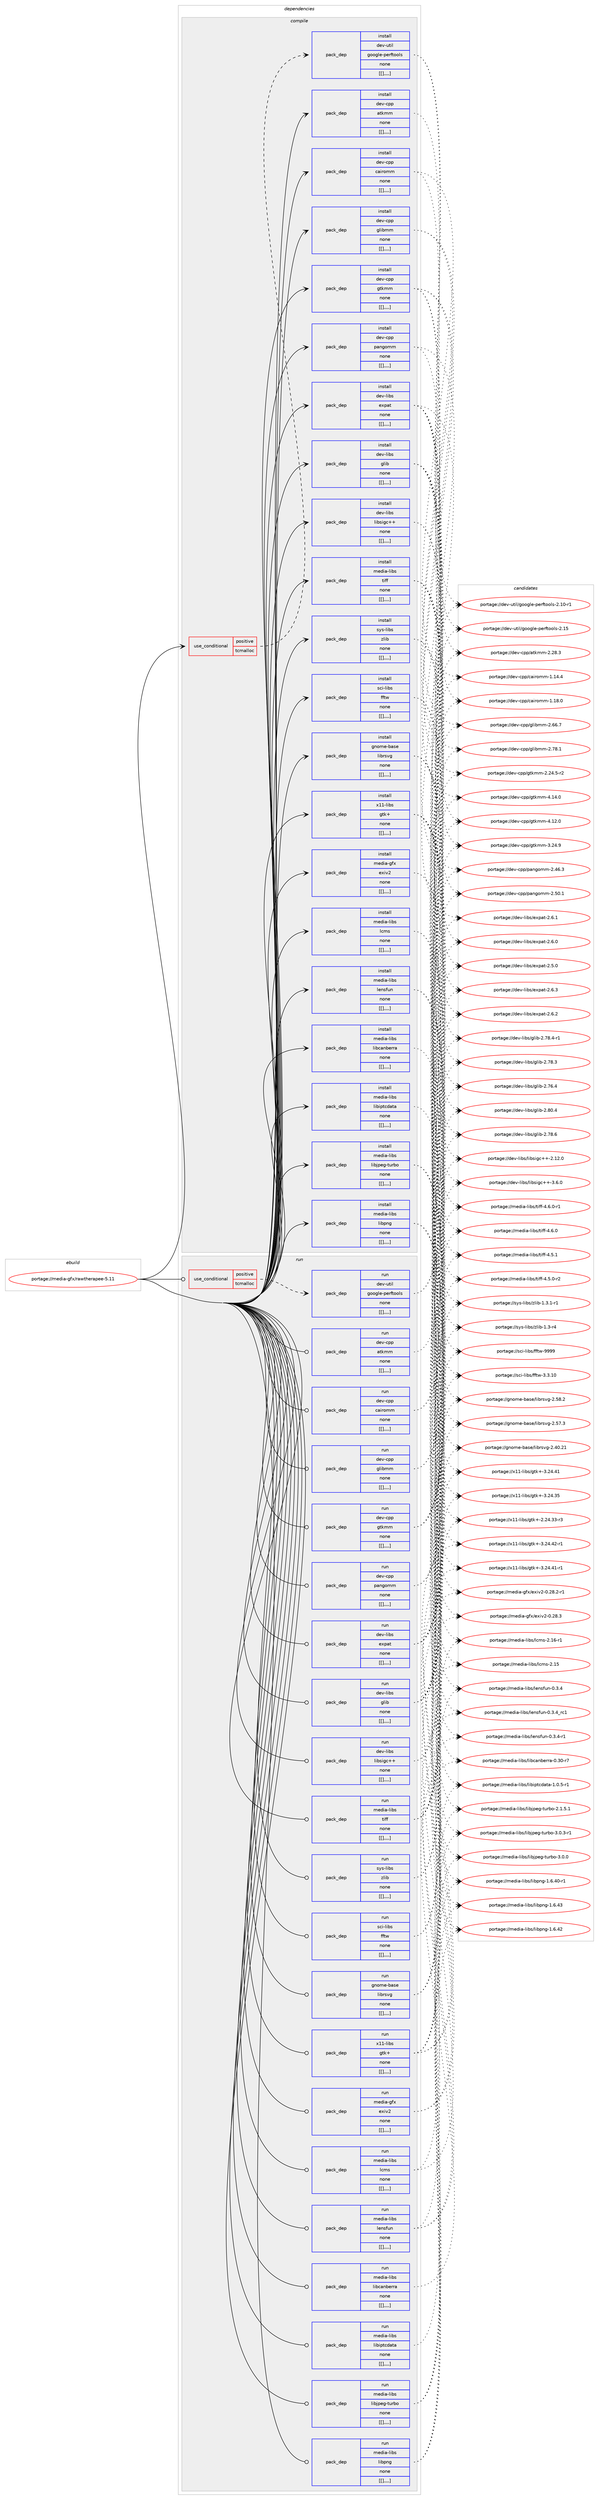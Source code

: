 digraph prolog {

# *************
# Graph options
# *************

newrank=true;
concentrate=true;
compound=true;
graph [rankdir=LR,fontname=Helvetica,fontsize=10,ranksep=1.5];#, ranksep=2.5, nodesep=0.2];
edge  [arrowhead=vee];
node  [fontname=Helvetica,fontsize=10];

# **********
# The ebuild
# **********

subgraph cluster_leftcol {
color=gray;
label=<<i>ebuild</i>>;
id [label="portage://media-gfx/rawtherapee-5.11", color=red, width=4, href="../media-gfx/rawtherapee-5.11.svg"];
}

# ****************
# The dependencies
# ****************

subgraph cluster_midcol {
color=gray;
label=<<i>dependencies</i>>;
subgraph cluster_compile {
fillcolor="#eeeeee";
style=filled;
label=<<i>compile</i>>;
subgraph cond77214 {
dependency309255 [label=<<TABLE BORDER="0" CELLBORDER="1" CELLSPACING="0" CELLPADDING="4"><TR><TD ROWSPAN="3" CELLPADDING="10">use_conditional</TD></TR><TR><TD>positive</TD></TR><TR><TD>tcmalloc</TD></TR></TABLE>>, shape=none, color=red];
subgraph pack229524 {
dependency309256 [label=<<TABLE BORDER="0" CELLBORDER="1" CELLSPACING="0" CELLPADDING="4" WIDTH="220"><TR><TD ROWSPAN="6" CELLPADDING="30">pack_dep</TD></TR><TR><TD WIDTH="110">install</TD></TR><TR><TD>dev-util</TD></TR><TR><TD>google-perftools</TD></TR><TR><TD>none</TD></TR><TR><TD>[[],,,,]</TD></TR></TABLE>>, shape=none, color=blue];
}
dependency309255:e -> dependency309256:w [weight=20,style="dashed",arrowhead="vee"];
}
id:e -> dependency309255:w [weight=20,style="solid",arrowhead="vee"];
subgraph pack229525 {
dependency309257 [label=<<TABLE BORDER="0" CELLBORDER="1" CELLSPACING="0" CELLPADDING="4" WIDTH="220"><TR><TD ROWSPAN="6" CELLPADDING="30">pack_dep</TD></TR><TR><TD WIDTH="110">install</TD></TR><TR><TD>dev-cpp</TD></TR><TR><TD>atkmm</TD></TR><TR><TD>none</TD></TR><TR><TD>[[],,,,]</TD></TR></TABLE>>, shape=none, color=blue];
}
id:e -> dependency309257:w [weight=20,style="solid",arrowhead="vee"];
subgraph pack229526 {
dependency309258 [label=<<TABLE BORDER="0" CELLBORDER="1" CELLSPACING="0" CELLPADDING="4" WIDTH="220"><TR><TD ROWSPAN="6" CELLPADDING="30">pack_dep</TD></TR><TR><TD WIDTH="110">install</TD></TR><TR><TD>dev-cpp</TD></TR><TR><TD>cairomm</TD></TR><TR><TD>none</TD></TR><TR><TD>[[],,,,]</TD></TR></TABLE>>, shape=none, color=blue];
}
id:e -> dependency309258:w [weight=20,style="solid",arrowhead="vee"];
subgraph pack229527 {
dependency309259 [label=<<TABLE BORDER="0" CELLBORDER="1" CELLSPACING="0" CELLPADDING="4" WIDTH="220"><TR><TD ROWSPAN="6" CELLPADDING="30">pack_dep</TD></TR><TR><TD WIDTH="110">install</TD></TR><TR><TD>dev-cpp</TD></TR><TR><TD>glibmm</TD></TR><TR><TD>none</TD></TR><TR><TD>[[],,,,]</TD></TR></TABLE>>, shape=none, color=blue];
}
id:e -> dependency309259:w [weight=20,style="solid",arrowhead="vee"];
subgraph pack229528 {
dependency309260 [label=<<TABLE BORDER="0" CELLBORDER="1" CELLSPACING="0" CELLPADDING="4" WIDTH="220"><TR><TD ROWSPAN="6" CELLPADDING="30">pack_dep</TD></TR><TR><TD WIDTH="110">install</TD></TR><TR><TD>dev-cpp</TD></TR><TR><TD>gtkmm</TD></TR><TR><TD>none</TD></TR><TR><TD>[[],,,,]</TD></TR></TABLE>>, shape=none, color=blue];
}
id:e -> dependency309260:w [weight=20,style="solid",arrowhead="vee"];
subgraph pack229529 {
dependency309261 [label=<<TABLE BORDER="0" CELLBORDER="1" CELLSPACING="0" CELLPADDING="4" WIDTH="220"><TR><TD ROWSPAN="6" CELLPADDING="30">pack_dep</TD></TR><TR><TD WIDTH="110">install</TD></TR><TR><TD>dev-cpp</TD></TR><TR><TD>pangomm</TD></TR><TR><TD>none</TD></TR><TR><TD>[[],,,,]</TD></TR></TABLE>>, shape=none, color=blue];
}
id:e -> dependency309261:w [weight=20,style="solid",arrowhead="vee"];
subgraph pack229530 {
dependency309262 [label=<<TABLE BORDER="0" CELLBORDER="1" CELLSPACING="0" CELLPADDING="4" WIDTH="220"><TR><TD ROWSPAN="6" CELLPADDING="30">pack_dep</TD></TR><TR><TD WIDTH="110">install</TD></TR><TR><TD>dev-libs</TD></TR><TR><TD>expat</TD></TR><TR><TD>none</TD></TR><TR><TD>[[],,,,]</TD></TR></TABLE>>, shape=none, color=blue];
}
id:e -> dependency309262:w [weight=20,style="solid",arrowhead="vee"];
subgraph pack229531 {
dependency309263 [label=<<TABLE BORDER="0" CELLBORDER="1" CELLSPACING="0" CELLPADDING="4" WIDTH="220"><TR><TD ROWSPAN="6" CELLPADDING="30">pack_dep</TD></TR><TR><TD WIDTH="110">install</TD></TR><TR><TD>dev-libs</TD></TR><TR><TD>glib</TD></TR><TR><TD>none</TD></TR><TR><TD>[[],,,,]</TD></TR></TABLE>>, shape=none, color=blue];
}
id:e -> dependency309263:w [weight=20,style="solid",arrowhead="vee"];
subgraph pack229532 {
dependency309264 [label=<<TABLE BORDER="0" CELLBORDER="1" CELLSPACING="0" CELLPADDING="4" WIDTH="220"><TR><TD ROWSPAN="6" CELLPADDING="30">pack_dep</TD></TR><TR><TD WIDTH="110">install</TD></TR><TR><TD>dev-libs</TD></TR><TR><TD>libsigc++</TD></TR><TR><TD>none</TD></TR><TR><TD>[[],,,,]</TD></TR></TABLE>>, shape=none, color=blue];
}
id:e -> dependency309264:w [weight=20,style="solid",arrowhead="vee"];
subgraph pack229533 {
dependency309265 [label=<<TABLE BORDER="0" CELLBORDER="1" CELLSPACING="0" CELLPADDING="4" WIDTH="220"><TR><TD ROWSPAN="6" CELLPADDING="30">pack_dep</TD></TR><TR><TD WIDTH="110">install</TD></TR><TR><TD>gnome-base</TD></TR><TR><TD>librsvg</TD></TR><TR><TD>none</TD></TR><TR><TD>[[],,,,]</TD></TR></TABLE>>, shape=none, color=blue];
}
id:e -> dependency309265:w [weight=20,style="solid",arrowhead="vee"];
subgraph pack229534 {
dependency309266 [label=<<TABLE BORDER="0" CELLBORDER="1" CELLSPACING="0" CELLPADDING="4" WIDTH="220"><TR><TD ROWSPAN="6" CELLPADDING="30">pack_dep</TD></TR><TR><TD WIDTH="110">install</TD></TR><TR><TD>media-gfx</TD></TR><TR><TD>exiv2</TD></TR><TR><TD>none</TD></TR><TR><TD>[[],,,,]</TD></TR></TABLE>>, shape=none, color=blue];
}
id:e -> dependency309266:w [weight=20,style="solid",arrowhead="vee"];
subgraph pack229535 {
dependency309267 [label=<<TABLE BORDER="0" CELLBORDER="1" CELLSPACING="0" CELLPADDING="4" WIDTH="220"><TR><TD ROWSPAN="6" CELLPADDING="30">pack_dep</TD></TR><TR><TD WIDTH="110">install</TD></TR><TR><TD>media-libs</TD></TR><TR><TD>lcms</TD></TR><TR><TD>none</TD></TR><TR><TD>[[],,,,]</TD></TR></TABLE>>, shape=none, color=blue];
}
id:e -> dependency309267:w [weight=20,style="solid",arrowhead="vee"];
subgraph pack229536 {
dependency309268 [label=<<TABLE BORDER="0" CELLBORDER="1" CELLSPACING="0" CELLPADDING="4" WIDTH="220"><TR><TD ROWSPAN="6" CELLPADDING="30">pack_dep</TD></TR><TR><TD WIDTH="110">install</TD></TR><TR><TD>media-libs</TD></TR><TR><TD>lensfun</TD></TR><TR><TD>none</TD></TR><TR><TD>[[],,,,]</TD></TR></TABLE>>, shape=none, color=blue];
}
id:e -> dependency309268:w [weight=20,style="solid",arrowhead="vee"];
subgraph pack229537 {
dependency309269 [label=<<TABLE BORDER="0" CELLBORDER="1" CELLSPACING="0" CELLPADDING="4" WIDTH="220"><TR><TD ROWSPAN="6" CELLPADDING="30">pack_dep</TD></TR><TR><TD WIDTH="110">install</TD></TR><TR><TD>media-libs</TD></TR><TR><TD>libcanberra</TD></TR><TR><TD>none</TD></TR><TR><TD>[[],,,,]</TD></TR></TABLE>>, shape=none, color=blue];
}
id:e -> dependency309269:w [weight=20,style="solid",arrowhead="vee"];
subgraph pack229538 {
dependency309270 [label=<<TABLE BORDER="0" CELLBORDER="1" CELLSPACING="0" CELLPADDING="4" WIDTH="220"><TR><TD ROWSPAN="6" CELLPADDING="30">pack_dep</TD></TR><TR><TD WIDTH="110">install</TD></TR><TR><TD>media-libs</TD></TR><TR><TD>libiptcdata</TD></TR><TR><TD>none</TD></TR><TR><TD>[[],,,,]</TD></TR></TABLE>>, shape=none, color=blue];
}
id:e -> dependency309270:w [weight=20,style="solid",arrowhead="vee"];
subgraph pack229539 {
dependency309271 [label=<<TABLE BORDER="0" CELLBORDER="1" CELLSPACING="0" CELLPADDING="4" WIDTH="220"><TR><TD ROWSPAN="6" CELLPADDING="30">pack_dep</TD></TR><TR><TD WIDTH="110">install</TD></TR><TR><TD>media-libs</TD></TR><TR><TD>libjpeg-turbo</TD></TR><TR><TD>none</TD></TR><TR><TD>[[],,,,]</TD></TR></TABLE>>, shape=none, color=blue];
}
id:e -> dependency309271:w [weight=20,style="solid",arrowhead="vee"];
subgraph pack229540 {
dependency309272 [label=<<TABLE BORDER="0" CELLBORDER="1" CELLSPACING="0" CELLPADDING="4" WIDTH="220"><TR><TD ROWSPAN="6" CELLPADDING="30">pack_dep</TD></TR><TR><TD WIDTH="110">install</TD></TR><TR><TD>media-libs</TD></TR><TR><TD>libpng</TD></TR><TR><TD>none</TD></TR><TR><TD>[[],,,,]</TD></TR></TABLE>>, shape=none, color=blue];
}
id:e -> dependency309272:w [weight=20,style="solid",arrowhead="vee"];
subgraph pack229541 {
dependency309273 [label=<<TABLE BORDER="0" CELLBORDER="1" CELLSPACING="0" CELLPADDING="4" WIDTH="220"><TR><TD ROWSPAN="6" CELLPADDING="30">pack_dep</TD></TR><TR><TD WIDTH="110">install</TD></TR><TR><TD>media-libs</TD></TR><TR><TD>tiff</TD></TR><TR><TD>none</TD></TR><TR><TD>[[],,,,]</TD></TR></TABLE>>, shape=none, color=blue];
}
id:e -> dependency309273:w [weight=20,style="solid",arrowhead="vee"];
subgraph pack229542 {
dependency309274 [label=<<TABLE BORDER="0" CELLBORDER="1" CELLSPACING="0" CELLPADDING="4" WIDTH="220"><TR><TD ROWSPAN="6" CELLPADDING="30">pack_dep</TD></TR><TR><TD WIDTH="110">install</TD></TR><TR><TD>sci-libs</TD></TR><TR><TD>fftw</TD></TR><TR><TD>none</TD></TR><TR><TD>[[],,,,]</TD></TR></TABLE>>, shape=none, color=blue];
}
id:e -> dependency309274:w [weight=20,style="solid",arrowhead="vee"];
subgraph pack229543 {
dependency309275 [label=<<TABLE BORDER="0" CELLBORDER="1" CELLSPACING="0" CELLPADDING="4" WIDTH="220"><TR><TD ROWSPAN="6" CELLPADDING="30">pack_dep</TD></TR><TR><TD WIDTH="110">install</TD></TR><TR><TD>sys-libs</TD></TR><TR><TD>zlib</TD></TR><TR><TD>none</TD></TR><TR><TD>[[],,,,]</TD></TR></TABLE>>, shape=none, color=blue];
}
id:e -> dependency309275:w [weight=20,style="solid",arrowhead="vee"];
subgraph pack229544 {
dependency309276 [label=<<TABLE BORDER="0" CELLBORDER="1" CELLSPACING="0" CELLPADDING="4" WIDTH="220"><TR><TD ROWSPAN="6" CELLPADDING="30">pack_dep</TD></TR><TR><TD WIDTH="110">install</TD></TR><TR><TD>x11-libs</TD></TR><TR><TD>gtk+</TD></TR><TR><TD>none</TD></TR><TR><TD>[[],,,,]</TD></TR></TABLE>>, shape=none, color=blue];
}
id:e -> dependency309276:w [weight=20,style="solid",arrowhead="vee"];
}
subgraph cluster_compileandrun {
fillcolor="#eeeeee";
style=filled;
label=<<i>compile and run</i>>;
}
subgraph cluster_run {
fillcolor="#eeeeee";
style=filled;
label=<<i>run</i>>;
subgraph cond77215 {
dependency309277 [label=<<TABLE BORDER="0" CELLBORDER="1" CELLSPACING="0" CELLPADDING="4"><TR><TD ROWSPAN="3" CELLPADDING="10">use_conditional</TD></TR><TR><TD>positive</TD></TR><TR><TD>tcmalloc</TD></TR></TABLE>>, shape=none, color=red];
subgraph pack229545 {
dependency309278 [label=<<TABLE BORDER="0" CELLBORDER="1" CELLSPACING="0" CELLPADDING="4" WIDTH="220"><TR><TD ROWSPAN="6" CELLPADDING="30">pack_dep</TD></TR><TR><TD WIDTH="110">run</TD></TR><TR><TD>dev-util</TD></TR><TR><TD>google-perftools</TD></TR><TR><TD>none</TD></TR><TR><TD>[[],,,,]</TD></TR></TABLE>>, shape=none, color=blue];
}
dependency309277:e -> dependency309278:w [weight=20,style="dashed",arrowhead="vee"];
}
id:e -> dependency309277:w [weight=20,style="solid",arrowhead="odot"];
subgraph pack229546 {
dependency309279 [label=<<TABLE BORDER="0" CELLBORDER="1" CELLSPACING="0" CELLPADDING="4" WIDTH="220"><TR><TD ROWSPAN="6" CELLPADDING="30">pack_dep</TD></TR><TR><TD WIDTH="110">run</TD></TR><TR><TD>dev-cpp</TD></TR><TR><TD>atkmm</TD></TR><TR><TD>none</TD></TR><TR><TD>[[],,,,]</TD></TR></TABLE>>, shape=none, color=blue];
}
id:e -> dependency309279:w [weight=20,style="solid",arrowhead="odot"];
subgraph pack229547 {
dependency309280 [label=<<TABLE BORDER="0" CELLBORDER="1" CELLSPACING="0" CELLPADDING="4" WIDTH="220"><TR><TD ROWSPAN="6" CELLPADDING="30">pack_dep</TD></TR><TR><TD WIDTH="110">run</TD></TR><TR><TD>dev-cpp</TD></TR><TR><TD>cairomm</TD></TR><TR><TD>none</TD></TR><TR><TD>[[],,,,]</TD></TR></TABLE>>, shape=none, color=blue];
}
id:e -> dependency309280:w [weight=20,style="solid",arrowhead="odot"];
subgraph pack229548 {
dependency309281 [label=<<TABLE BORDER="0" CELLBORDER="1" CELLSPACING="0" CELLPADDING="4" WIDTH="220"><TR><TD ROWSPAN="6" CELLPADDING="30">pack_dep</TD></TR><TR><TD WIDTH="110">run</TD></TR><TR><TD>dev-cpp</TD></TR><TR><TD>glibmm</TD></TR><TR><TD>none</TD></TR><TR><TD>[[],,,,]</TD></TR></TABLE>>, shape=none, color=blue];
}
id:e -> dependency309281:w [weight=20,style="solid",arrowhead="odot"];
subgraph pack229549 {
dependency309282 [label=<<TABLE BORDER="0" CELLBORDER="1" CELLSPACING="0" CELLPADDING="4" WIDTH="220"><TR><TD ROWSPAN="6" CELLPADDING="30">pack_dep</TD></TR><TR><TD WIDTH="110">run</TD></TR><TR><TD>dev-cpp</TD></TR><TR><TD>gtkmm</TD></TR><TR><TD>none</TD></TR><TR><TD>[[],,,,]</TD></TR></TABLE>>, shape=none, color=blue];
}
id:e -> dependency309282:w [weight=20,style="solid",arrowhead="odot"];
subgraph pack229550 {
dependency309283 [label=<<TABLE BORDER="0" CELLBORDER="1" CELLSPACING="0" CELLPADDING="4" WIDTH="220"><TR><TD ROWSPAN="6" CELLPADDING="30">pack_dep</TD></TR><TR><TD WIDTH="110">run</TD></TR><TR><TD>dev-cpp</TD></TR><TR><TD>pangomm</TD></TR><TR><TD>none</TD></TR><TR><TD>[[],,,,]</TD></TR></TABLE>>, shape=none, color=blue];
}
id:e -> dependency309283:w [weight=20,style="solid",arrowhead="odot"];
subgraph pack229551 {
dependency309284 [label=<<TABLE BORDER="0" CELLBORDER="1" CELLSPACING="0" CELLPADDING="4" WIDTH="220"><TR><TD ROWSPAN="6" CELLPADDING="30">pack_dep</TD></TR><TR><TD WIDTH="110">run</TD></TR><TR><TD>dev-libs</TD></TR><TR><TD>expat</TD></TR><TR><TD>none</TD></TR><TR><TD>[[],,,,]</TD></TR></TABLE>>, shape=none, color=blue];
}
id:e -> dependency309284:w [weight=20,style="solid",arrowhead="odot"];
subgraph pack229552 {
dependency309285 [label=<<TABLE BORDER="0" CELLBORDER="1" CELLSPACING="0" CELLPADDING="4" WIDTH="220"><TR><TD ROWSPAN="6" CELLPADDING="30">pack_dep</TD></TR><TR><TD WIDTH="110">run</TD></TR><TR><TD>dev-libs</TD></TR><TR><TD>glib</TD></TR><TR><TD>none</TD></TR><TR><TD>[[],,,,]</TD></TR></TABLE>>, shape=none, color=blue];
}
id:e -> dependency309285:w [weight=20,style="solid",arrowhead="odot"];
subgraph pack229553 {
dependency309286 [label=<<TABLE BORDER="0" CELLBORDER="1" CELLSPACING="0" CELLPADDING="4" WIDTH="220"><TR><TD ROWSPAN="6" CELLPADDING="30">pack_dep</TD></TR><TR><TD WIDTH="110">run</TD></TR><TR><TD>dev-libs</TD></TR><TR><TD>libsigc++</TD></TR><TR><TD>none</TD></TR><TR><TD>[[],,,,]</TD></TR></TABLE>>, shape=none, color=blue];
}
id:e -> dependency309286:w [weight=20,style="solid",arrowhead="odot"];
subgraph pack229554 {
dependency309287 [label=<<TABLE BORDER="0" CELLBORDER="1" CELLSPACING="0" CELLPADDING="4" WIDTH="220"><TR><TD ROWSPAN="6" CELLPADDING="30">pack_dep</TD></TR><TR><TD WIDTH="110">run</TD></TR><TR><TD>gnome-base</TD></TR><TR><TD>librsvg</TD></TR><TR><TD>none</TD></TR><TR><TD>[[],,,,]</TD></TR></TABLE>>, shape=none, color=blue];
}
id:e -> dependency309287:w [weight=20,style="solid",arrowhead="odot"];
subgraph pack229555 {
dependency309288 [label=<<TABLE BORDER="0" CELLBORDER="1" CELLSPACING="0" CELLPADDING="4" WIDTH="220"><TR><TD ROWSPAN="6" CELLPADDING="30">pack_dep</TD></TR><TR><TD WIDTH="110">run</TD></TR><TR><TD>media-gfx</TD></TR><TR><TD>exiv2</TD></TR><TR><TD>none</TD></TR><TR><TD>[[],,,,]</TD></TR></TABLE>>, shape=none, color=blue];
}
id:e -> dependency309288:w [weight=20,style="solid",arrowhead="odot"];
subgraph pack229556 {
dependency309289 [label=<<TABLE BORDER="0" CELLBORDER="1" CELLSPACING="0" CELLPADDING="4" WIDTH="220"><TR><TD ROWSPAN="6" CELLPADDING="30">pack_dep</TD></TR><TR><TD WIDTH="110">run</TD></TR><TR><TD>media-libs</TD></TR><TR><TD>lcms</TD></TR><TR><TD>none</TD></TR><TR><TD>[[],,,,]</TD></TR></TABLE>>, shape=none, color=blue];
}
id:e -> dependency309289:w [weight=20,style="solid",arrowhead="odot"];
subgraph pack229557 {
dependency309290 [label=<<TABLE BORDER="0" CELLBORDER="1" CELLSPACING="0" CELLPADDING="4" WIDTH="220"><TR><TD ROWSPAN="6" CELLPADDING="30">pack_dep</TD></TR><TR><TD WIDTH="110">run</TD></TR><TR><TD>media-libs</TD></TR><TR><TD>lensfun</TD></TR><TR><TD>none</TD></TR><TR><TD>[[],,,,]</TD></TR></TABLE>>, shape=none, color=blue];
}
id:e -> dependency309290:w [weight=20,style="solid",arrowhead="odot"];
subgraph pack229558 {
dependency309291 [label=<<TABLE BORDER="0" CELLBORDER="1" CELLSPACING="0" CELLPADDING="4" WIDTH="220"><TR><TD ROWSPAN="6" CELLPADDING="30">pack_dep</TD></TR><TR><TD WIDTH="110">run</TD></TR><TR><TD>media-libs</TD></TR><TR><TD>libcanberra</TD></TR><TR><TD>none</TD></TR><TR><TD>[[],,,,]</TD></TR></TABLE>>, shape=none, color=blue];
}
id:e -> dependency309291:w [weight=20,style="solid",arrowhead="odot"];
subgraph pack229559 {
dependency309292 [label=<<TABLE BORDER="0" CELLBORDER="1" CELLSPACING="0" CELLPADDING="4" WIDTH="220"><TR><TD ROWSPAN="6" CELLPADDING="30">pack_dep</TD></TR><TR><TD WIDTH="110">run</TD></TR><TR><TD>media-libs</TD></TR><TR><TD>libiptcdata</TD></TR><TR><TD>none</TD></TR><TR><TD>[[],,,,]</TD></TR></TABLE>>, shape=none, color=blue];
}
id:e -> dependency309292:w [weight=20,style="solid",arrowhead="odot"];
subgraph pack229560 {
dependency309293 [label=<<TABLE BORDER="0" CELLBORDER="1" CELLSPACING="0" CELLPADDING="4" WIDTH="220"><TR><TD ROWSPAN="6" CELLPADDING="30">pack_dep</TD></TR><TR><TD WIDTH="110">run</TD></TR><TR><TD>media-libs</TD></TR><TR><TD>libjpeg-turbo</TD></TR><TR><TD>none</TD></TR><TR><TD>[[],,,,]</TD></TR></TABLE>>, shape=none, color=blue];
}
id:e -> dependency309293:w [weight=20,style="solid",arrowhead="odot"];
subgraph pack229561 {
dependency309294 [label=<<TABLE BORDER="0" CELLBORDER="1" CELLSPACING="0" CELLPADDING="4" WIDTH="220"><TR><TD ROWSPAN="6" CELLPADDING="30">pack_dep</TD></TR><TR><TD WIDTH="110">run</TD></TR><TR><TD>media-libs</TD></TR><TR><TD>libpng</TD></TR><TR><TD>none</TD></TR><TR><TD>[[],,,,]</TD></TR></TABLE>>, shape=none, color=blue];
}
id:e -> dependency309294:w [weight=20,style="solid",arrowhead="odot"];
subgraph pack229562 {
dependency309295 [label=<<TABLE BORDER="0" CELLBORDER="1" CELLSPACING="0" CELLPADDING="4" WIDTH="220"><TR><TD ROWSPAN="6" CELLPADDING="30">pack_dep</TD></TR><TR><TD WIDTH="110">run</TD></TR><TR><TD>media-libs</TD></TR><TR><TD>tiff</TD></TR><TR><TD>none</TD></TR><TR><TD>[[],,,,]</TD></TR></TABLE>>, shape=none, color=blue];
}
id:e -> dependency309295:w [weight=20,style="solid",arrowhead="odot"];
subgraph pack229563 {
dependency309296 [label=<<TABLE BORDER="0" CELLBORDER="1" CELLSPACING="0" CELLPADDING="4" WIDTH="220"><TR><TD ROWSPAN="6" CELLPADDING="30">pack_dep</TD></TR><TR><TD WIDTH="110">run</TD></TR><TR><TD>sci-libs</TD></TR><TR><TD>fftw</TD></TR><TR><TD>none</TD></TR><TR><TD>[[],,,,]</TD></TR></TABLE>>, shape=none, color=blue];
}
id:e -> dependency309296:w [weight=20,style="solid",arrowhead="odot"];
subgraph pack229564 {
dependency309297 [label=<<TABLE BORDER="0" CELLBORDER="1" CELLSPACING="0" CELLPADDING="4" WIDTH="220"><TR><TD ROWSPAN="6" CELLPADDING="30">pack_dep</TD></TR><TR><TD WIDTH="110">run</TD></TR><TR><TD>sys-libs</TD></TR><TR><TD>zlib</TD></TR><TR><TD>none</TD></TR><TR><TD>[[],,,,]</TD></TR></TABLE>>, shape=none, color=blue];
}
id:e -> dependency309297:w [weight=20,style="solid",arrowhead="odot"];
subgraph pack229565 {
dependency309298 [label=<<TABLE BORDER="0" CELLBORDER="1" CELLSPACING="0" CELLPADDING="4" WIDTH="220"><TR><TD ROWSPAN="6" CELLPADDING="30">pack_dep</TD></TR><TR><TD WIDTH="110">run</TD></TR><TR><TD>x11-libs</TD></TR><TR><TD>gtk+</TD></TR><TR><TD>none</TD></TR><TR><TD>[[],,,,]</TD></TR></TABLE>>, shape=none, color=blue];
}
id:e -> dependency309298:w [weight=20,style="solid",arrowhead="odot"];
}
}

# **************
# The candidates
# **************

subgraph cluster_choices {
rank=same;
color=gray;
label=<<i>candidates</i>>;

subgraph choice229524 {
color=black;
nodesep=1;
choice1001011184511711610510847103111111103108101451121011141021161111111081154550464953 [label="portage://dev-util/google-perftools-2.15", color=red, width=4,href="../dev-util/google-perftools-2.15.svg"];
choice10010111845117116105108471031111111031081014511210111410211611111110811545504649484511449 [label="portage://dev-util/google-perftools-2.10-r1", color=red, width=4,href="../dev-util/google-perftools-2.10-r1.svg"];
dependency309256:e -> choice1001011184511711610510847103111111103108101451121011141021161111111081154550464953:w [style=dotted,weight="100"];
dependency309256:e -> choice10010111845117116105108471031111111031081014511210111410211611111110811545504649484511449:w [style=dotted,weight="100"];
}
subgraph choice229525 {
color=black;
nodesep=1;
choice1001011184599112112479711610710910945504650564651 [label="portage://dev-cpp/atkmm-2.28.3", color=red, width=4,href="../dev-cpp/atkmm-2.28.3.svg"];
dependency309257:e -> choice1001011184599112112479711610710910945504650564651:w [style=dotted,weight="100"];
}
subgraph choice229526 {
color=black;
nodesep=1;
choice100101118459911211247999710511411110910945494649564648 [label="portage://dev-cpp/cairomm-1.18.0", color=red, width=4,href="../dev-cpp/cairomm-1.18.0.svg"];
choice100101118459911211247999710511411110910945494649524652 [label="portage://dev-cpp/cairomm-1.14.4", color=red, width=4,href="../dev-cpp/cairomm-1.14.4.svg"];
dependency309258:e -> choice100101118459911211247999710511411110910945494649564648:w [style=dotted,weight="100"];
dependency309258:e -> choice100101118459911211247999710511411110910945494649524652:w [style=dotted,weight="100"];
}
subgraph choice229527 {
color=black;
nodesep=1;
choice1001011184599112112471031081059810910945504655564649 [label="portage://dev-cpp/glibmm-2.78.1", color=red, width=4,href="../dev-cpp/glibmm-2.78.1.svg"];
choice1001011184599112112471031081059810910945504654544655 [label="portage://dev-cpp/glibmm-2.66.7", color=red, width=4,href="../dev-cpp/glibmm-2.66.7.svg"];
dependency309259:e -> choice1001011184599112112471031081059810910945504655564649:w [style=dotted,weight="100"];
dependency309259:e -> choice1001011184599112112471031081059810910945504654544655:w [style=dotted,weight="100"];
}
subgraph choice229528 {
color=black;
nodesep=1;
choice10010111845991121124710311610710910945524649524648 [label="portage://dev-cpp/gtkmm-4.14.0", color=red, width=4,href="../dev-cpp/gtkmm-4.14.0.svg"];
choice10010111845991121124710311610710910945524649504648 [label="portage://dev-cpp/gtkmm-4.12.0", color=red, width=4,href="../dev-cpp/gtkmm-4.12.0.svg"];
choice10010111845991121124710311610710910945514650524657 [label="portage://dev-cpp/gtkmm-3.24.9", color=red, width=4,href="../dev-cpp/gtkmm-3.24.9.svg"];
choice100101118459911211247103116107109109455046505246534511450 [label="portage://dev-cpp/gtkmm-2.24.5-r2", color=red, width=4,href="../dev-cpp/gtkmm-2.24.5-r2.svg"];
dependency309260:e -> choice10010111845991121124710311610710910945524649524648:w [style=dotted,weight="100"];
dependency309260:e -> choice10010111845991121124710311610710910945524649504648:w [style=dotted,weight="100"];
dependency309260:e -> choice10010111845991121124710311610710910945514650524657:w [style=dotted,weight="100"];
dependency309260:e -> choice100101118459911211247103116107109109455046505246534511450:w [style=dotted,weight="100"];
}
subgraph choice229529 {
color=black;
nodesep=1;
choice1001011184599112112471129711010311110910945504653484649 [label="portage://dev-cpp/pangomm-2.50.1", color=red, width=4,href="../dev-cpp/pangomm-2.50.1.svg"];
choice1001011184599112112471129711010311110910945504652544651 [label="portage://dev-cpp/pangomm-2.46.3", color=red, width=4,href="../dev-cpp/pangomm-2.46.3.svg"];
dependency309261:e -> choice1001011184599112112471129711010311110910945504653484649:w [style=dotted,weight="100"];
dependency309261:e -> choice1001011184599112112471129711010311110910945504652544651:w [style=dotted,weight="100"];
}
subgraph choice229530 {
color=black;
nodesep=1;
choice10010111845108105981154710112011297116455046544651 [label="portage://dev-libs/expat-2.6.3", color=red, width=4,href="../dev-libs/expat-2.6.3.svg"];
choice10010111845108105981154710112011297116455046544650 [label="portage://dev-libs/expat-2.6.2", color=red, width=4,href="../dev-libs/expat-2.6.2.svg"];
choice10010111845108105981154710112011297116455046544649 [label="portage://dev-libs/expat-2.6.1", color=red, width=4,href="../dev-libs/expat-2.6.1.svg"];
choice10010111845108105981154710112011297116455046544648 [label="portage://dev-libs/expat-2.6.0", color=red, width=4,href="../dev-libs/expat-2.6.0.svg"];
choice10010111845108105981154710112011297116455046534648 [label="portage://dev-libs/expat-2.5.0", color=red, width=4,href="../dev-libs/expat-2.5.0.svg"];
dependency309262:e -> choice10010111845108105981154710112011297116455046544651:w [style=dotted,weight="100"];
dependency309262:e -> choice10010111845108105981154710112011297116455046544650:w [style=dotted,weight="100"];
dependency309262:e -> choice10010111845108105981154710112011297116455046544649:w [style=dotted,weight="100"];
dependency309262:e -> choice10010111845108105981154710112011297116455046544648:w [style=dotted,weight="100"];
dependency309262:e -> choice10010111845108105981154710112011297116455046534648:w [style=dotted,weight="100"];
}
subgraph choice229531 {
color=black;
nodesep=1;
choice1001011184510810598115471031081059845504656484652 [label="portage://dev-libs/glib-2.80.4", color=red, width=4,href="../dev-libs/glib-2.80.4.svg"];
choice1001011184510810598115471031081059845504655564654 [label="portage://dev-libs/glib-2.78.6", color=red, width=4,href="../dev-libs/glib-2.78.6.svg"];
choice10010111845108105981154710310810598455046555646524511449 [label="portage://dev-libs/glib-2.78.4-r1", color=red, width=4,href="../dev-libs/glib-2.78.4-r1.svg"];
choice1001011184510810598115471031081059845504655564651 [label="portage://dev-libs/glib-2.78.3", color=red, width=4,href="../dev-libs/glib-2.78.3.svg"];
choice1001011184510810598115471031081059845504655544652 [label="portage://dev-libs/glib-2.76.4", color=red, width=4,href="../dev-libs/glib-2.76.4.svg"];
dependency309263:e -> choice1001011184510810598115471031081059845504656484652:w [style=dotted,weight="100"];
dependency309263:e -> choice1001011184510810598115471031081059845504655564654:w [style=dotted,weight="100"];
dependency309263:e -> choice10010111845108105981154710310810598455046555646524511449:w [style=dotted,weight="100"];
dependency309263:e -> choice1001011184510810598115471031081059845504655564651:w [style=dotted,weight="100"];
dependency309263:e -> choice1001011184510810598115471031081059845504655544652:w [style=dotted,weight="100"];
}
subgraph choice229532 {
color=black;
nodesep=1;
choice10010111845108105981154710810598115105103994343455146544648 [label="portage://dev-libs/libsigc++-3.6.0", color=red, width=4,href="../dev-libs/libsigc++-3.6.0.svg"];
choice1001011184510810598115471081059811510510399434345504649504648 [label="portage://dev-libs/libsigc++-2.12.0", color=red, width=4,href="../dev-libs/libsigc++-2.12.0.svg"];
dependency309264:e -> choice10010111845108105981154710810598115105103994343455146544648:w [style=dotted,weight="100"];
dependency309264:e -> choice1001011184510810598115471081059811510510399434345504649504648:w [style=dotted,weight="100"];
}
subgraph choice229533 {
color=black;
nodesep=1;
choice103110111109101459897115101471081059811411511810345504653564650 [label="portage://gnome-base/librsvg-2.58.2", color=red, width=4,href="../gnome-base/librsvg-2.58.2.svg"];
choice103110111109101459897115101471081059811411511810345504653554651 [label="portage://gnome-base/librsvg-2.57.3", color=red, width=4,href="../gnome-base/librsvg-2.57.3.svg"];
choice10311011110910145989711510147108105981141151181034550465248465049 [label="portage://gnome-base/librsvg-2.40.21", color=red, width=4,href="../gnome-base/librsvg-2.40.21.svg"];
dependency309265:e -> choice103110111109101459897115101471081059811411511810345504653564650:w [style=dotted,weight="100"];
dependency309265:e -> choice103110111109101459897115101471081059811411511810345504653554651:w [style=dotted,weight="100"];
dependency309265:e -> choice10311011110910145989711510147108105981141151181034550465248465049:w [style=dotted,weight="100"];
}
subgraph choice229534 {
color=black;
nodesep=1;
choice1091011001059745103102120471011201051185045484650564651 [label="portage://media-gfx/exiv2-0.28.3", color=red, width=4,href="../media-gfx/exiv2-0.28.3.svg"];
choice10910110010597451031021204710112010511850454846505646504511449 [label="portage://media-gfx/exiv2-0.28.2-r1", color=red, width=4,href="../media-gfx/exiv2-0.28.2-r1.svg"];
dependency309266:e -> choice1091011001059745103102120471011201051185045484650564651:w [style=dotted,weight="100"];
dependency309266:e -> choice10910110010597451031021204710112010511850454846505646504511449:w [style=dotted,weight="100"];
}
subgraph choice229535 {
color=black;
nodesep=1;
choice109101100105974510810598115471089910911545504649544511449 [label="portage://media-libs/lcms-2.16-r1", color=red, width=4,href="../media-libs/lcms-2.16-r1.svg"];
choice10910110010597451081059811547108991091154550464953 [label="portage://media-libs/lcms-2.15", color=red, width=4,href="../media-libs/lcms-2.15.svg"];
dependency309267:e -> choice109101100105974510810598115471089910911545504649544511449:w [style=dotted,weight="100"];
dependency309267:e -> choice10910110010597451081059811547108991091154550464953:w [style=dotted,weight="100"];
}
subgraph choice229536 {
color=black;
nodesep=1;
choice10910110010597451081059811547108101110115102117110454846514652951149949 [label="portage://media-libs/lensfun-0.3.4_rc1", color=red, width=4,href="../media-libs/lensfun-0.3.4_rc1.svg"];
choice109101100105974510810598115471081011101151021171104548465146524511449 [label="portage://media-libs/lensfun-0.3.4-r1", color=red, width=4,href="../media-libs/lensfun-0.3.4-r1.svg"];
choice10910110010597451081059811547108101110115102117110454846514652 [label="portage://media-libs/lensfun-0.3.4", color=red, width=4,href="../media-libs/lensfun-0.3.4.svg"];
dependency309268:e -> choice10910110010597451081059811547108101110115102117110454846514652951149949:w [style=dotted,weight="100"];
dependency309268:e -> choice109101100105974510810598115471081011101151021171104548465146524511449:w [style=dotted,weight="100"];
dependency309268:e -> choice10910110010597451081059811547108101110115102117110454846514652:w [style=dotted,weight="100"];
}
subgraph choice229537 {
color=black;
nodesep=1;
choice10910110010597451081059811547108105989997110981011141149745484651484511455 [label="portage://media-libs/libcanberra-0.30-r7", color=red, width=4,href="../media-libs/libcanberra-0.30-r7.svg"];
dependency309269:e -> choice10910110010597451081059811547108105989997110981011141149745484651484511455:w [style=dotted,weight="100"];
}
subgraph choice229538 {
color=black;
nodesep=1;
choice10910110010597451081059811547108105981051121169910097116974549464846534511449 [label="portage://media-libs/libiptcdata-1.0.5-r1", color=red, width=4,href="../media-libs/libiptcdata-1.0.5-r1.svg"];
dependency309270:e -> choice10910110010597451081059811547108105981051121169910097116974549464846534511449:w [style=dotted,weight="100"];
}
subgraph choice229539 {
color=black;
nodesep=1;
choice109101100105974510810598115471081059810611210110345116117114981114551464846514511449 [label="portage://media-libs/libjpeg-turbo-3.0.3-r1", color=red, width=4,href="../media-libs/libjpeg-turbo-3.0.3-r1.svg"];
choice10910110010597451081059811547108105981061121011034511611711498111455146484648 [label="portage://media-libs/libjpeg-turbo-3.0.0", color=red, width=4,href="../media-libs/libjpeg-turbo-3.0.0.svg"];
choice109101100105974510810598115471081059810611210110345116117114981114550464946534649 [label="portage://media-libs/libjpeg-turbo-2.1.5.1", color=red, width=4,href="../media-libs/libjpeg-turbo-2.1.5.1.svg"];
dependency309271:e -> choice109101100105974510810598115471081059810611210110345116117114981114551464846514511449:w [style=dotted,weight="100"];
dependency309271:e -> choice10910110010597451081059811547108105981061121011034511611711498111455146484648:w [style=dotted,weight="100"];
dependency309271:e -> choice109101100105974510810598115471081059810611210110345116117114981114550464946534649:w [style=dotted,weight="100"];
}
subgraph choice229540 {
color=black;
nodesep=1;
choice109101100105974510810598115471081059811211010345494654465251 [label="portage://media-libs/libpng-1.6.43", color=red, width=4,href="../media-libs/libpng-1.6.43.svg"];
choice109101100105974510810598115471081059811211010345494654465250 [label="portage://media-libs/libpng-1.6.42", color=red, width=4,href="../media-libs/libpng-1.6.42.svg"];
choice1091011001059745108105981154710810598112110103454946544652484511449 [label="portage://media-libs/libpng-1.6.40-r1", color=red, width=4,href="../media-libs/libpng-1.6.40-r1.svg"];
dependency309272:e -> choice109101100105974510810598115471081059811211010345494654465251:w [style=dotted,weight="100"];
dependency309272:e -> choice109101100105974510810598115471081059811211010345494654465250:w [style=dotted,weight="100"];
dependency309272:e -> choice1091011001059745108105981154710810598112110103454946544652484511449:w [style=dotted,weight="100"];
}
subgraph choice229541 {
color=black;
nodesep=1;
choice109101100105974510810598115471161051021024552465446484511449 [label="portage://media-libs/tiff-4.6.0-r1", color=red, width=4,href="../media-libs/tiff-4.6.0-r1.svg"];
choice10910110010597451081059811547116105102102455246544648 [label="portage://media-libs/tiff-4.6.0", color=red, width=4,href="../media-libs/tiff-4.6.0.svg"];
choice10910110010597451081059811547116105102102455246534649 [label="portage://media-libs/tiff-4.5.1", color=red, width=4,href="../media-libs/tiff-4.5.1.svg"];
choice109101100105974510810598115471161051021024552465346484511450 [label="portage://media-libs/tiff-4.5.0-r2", color=red, width=4,href="../media-libs/tiff-4.5.0-r2.svg"];
dependency309273:e -> choice109101100105974510810598115471161051021024552465446484511449:w [style=dotted,weight="100"];
dependency309273:e -> choice10910110010597451081059811547116105102102455246544648:w [style=dotted,weight="100"];
dependency309273:e -> choice10910110010597451081059811547116105102102455246534649:w [style=dotted,weight="100"];
dependency309273:e -> choice109101100105974510810598115471161051021024552465346484511450:w [style=dotted,weight="100"];
}
subgraph choice229542 {
color=black;
nodesep=1;
choice115991054510810598115471021021161194557575757 [label="portage://sci-libs/fftw-9999", color=red, width=4,href="../sci-libs/fftw-9999.svg"];
choice1159910545108105981154710210211611945514651464948 [label="portage://sci-libs/fftw-3.3.10", color=red, width=4,href="../sci-libs/fftw-3.3.10.svg"];
dependency309274:e -> choice115991054510810598115471021021161194557575757:w [style=dotted,weight="100"];
dependency309274:e -> choice1159910545108105981154710210211611945514651464948:w [style=dotted,weight="100"];
}
subgraph choice229543 {
color=black;
nodesep=1;
choice115121115451081059811547122108105984549465146494511449 [label="portage://sys-libs/zlib-1.3.1-r1", color=red, width=4,href="../sys-libs/zlib-1.3.1-r1.svg"];
choice11512111545108105981154712210810598454946514511452 [label="portage://sys-libs/zlib-1.3-r4", color=red, width=4,href="../sys-libs/zlib-1.3-r4.svg"];
dependency309275:e -> choice115121115451081059811547122108105984549465146494511449:w [style=dotted,weight="100"];
dependency309275:e -> choice11512111545108105981154712210810598454946514511452:w [style=dotted,weight="100"];
}
subgraph choice229544 {
color=black;
nodesep=1;
choice12049494510810598115471031161074345514650524652504511449 [label="portage://x11-libs/gtk+-3.24.42-r1", color=red, width=4,href="../x11-libs/gtk+-3.24.42-r1.svg"];
choice12049494510810598115471031161074345514650524652494511449 [label="portage://x11-libs/gtk+-3.24.41-r1", color=red, width=4,href="../x11-libs/gtk+-3.24.41-r1.svg"];
choice1204949451081059811547103116107434551465052465249 [label="portage://x11-libs/gtk+-3.24.41", color=red, width=4,href="../x11-libs/gtk+-3.24.41.svg"];
choice1204949451081059811547103116107434551465052465153 [label="portage://x11-libs/gtk+-3.24.35", color=red, width=4,href="../x11-libs/gtk+-3.24.35.svg"];
choice12049494510810598115471031161074345504650524651514511451 [label="portage://x11-libs/gtk+-2.24.33-r3", color=red, width=4,href="../x11-libs/gtk+-2.24.33-r3.svg"];
dependency309276:e -> choice12049494510810598115471031161074345514650524652504511449:w [style=dotted,weight="100"];
dependency309276:e -> choice12049494510810598115471031161074345514650524652494511449:w [style=dotted,weight="100"];
dependency309276:e -> choice1204949451081059811547103116107434551465052465249:w [style=dotted,weight="100"];
dependency309276:e -> choice1204949451081059811547103116107434551465052465153:w [style=dotted,weight="100"];
dependency309276:e -> choice12049494510810598115471031161074345504650524651514511451:w [style=dotted,weight="100"];
}
subgraph choice229545 {
color=black;
nodesep=1;
choice1001011184511711610510847103111111103108101451121011141021161111111081154550464953 [label="portage://dev-util/google-perftools-2.15", color=red, width=4,href="../dev-util/google-perftools-2.15.svg"];
choice10010111845117116105108471031111111031081014511210111410211611111110811545504649484511449 [label="portage://dev-util/google-perftools-2.10-r1", color=red, width=4,href="../dev-util/google-perftools-2.10-r1.svg"];
dependency309278:e -> choice1001011184511711610510847103111111103108101451121011141021161111111081154550464953:w [style=dotted,weight="100"];
dependency309278:e -> choice10010111845117116105108471031111111031081014511210111410211611111110811545504649484511449:w [style=dotted,weight="100"];
}
subgraph choice229546 {
color=black;
nodesep=1;
choice1001011184599112112479711610710910945504650564651 [label="portage://dev-cpp/atkmm-2.28.3", color=red, width=4,href="../dev-cpp/atkmm-2.28.3.svg"];
dependency309279:e -> choice1001011184599112112479711610710910945504650564651:w [style=dotted,weight="100"];
}
subgraph choice229547 {
color=black;
nodesep=1;
choice100101118459911211247999710511411110910945494649564648 [label="portage://dev-cpp/cairomm-1.18.0", color=red, width=4,href="../dev-cpp/cairomm-1.18.0.svg"];
choice100101118459911211247999710511411110910945494649524652 [label="portage://dev-cpp/cairomm-1.14.4", color=red, width=4,href="../dev-cpp/cairomm-1.14.4.svg"];
dependency309280:e -> choice100101118459911211247999710511411110910945494649564648:w [style=dotted,weight="100"];
dependency309280:e -> choice100101118459911211247999710511411110910945494649524652:w [style=dotted,weight="100"];
}
subgraph choice229548 {
color=black;
nodesep=1;
choice1001011184599112112471031081059810910945504655564649 [label="portage://dev-cpp/glibmm-2.78.1", color=red, width=4,href="../dev-cpp/glibmm-2.78.1.svg"];
choice1001011184599112112471031081059810910945504654544655 [label="portage://dev-cpp/glibmm-2.66.7", color=red, width=4,href="../dev-cpp/glibmm-2.66.7.svg"];
dependency309281:e -> choice1001011184599112112471031081059810910945504655564649:w [style=dotted,weight="100"];
dependency309281:e -> choice1001011184599112112471031081059810910945504654544655:w [style=dotted,weight="100"];
}
subgraph choice229549 {
color=black;
nodesep=1;
choice10010111845991121124710311610710910945524649524648 [label="portage://dev-cpp/gtkmm-4.14.0", color=red, width=4,href="../dev-cpp/gtkmm-4.14.0.svg"];
choice10010111845991121124710311610710910945524649504648 [label="portage://dev-cpp/gtkmm-4.12.0", color=red, width=4,href="../dev-cpp/gtkmm-4.12.0.svg"];
choice10010111845991121124710311610710910945514650524657 [label="portage://dev-cpp/gtkmm-3.24.9", color=red, width=4,href="../dev-cpp/gtkmm-3.24.9.svg"];
choice100101118459911211247103116107109109455046505246534511450 [label="portage://dev-cpp/gtkmm-2.24.5-r2", color=red, width=4,href="../dev-cpp/gtkmm-2.24.5-r2.svg"];
dependency309282:e -> choice10010111845991121124710311610710910945524649524648:w [style=dotted,weight="100"];
dependency309282:e -> choice10010111845991121124710311610710910945524649504648:w [style=dotted,weight="100"];
dependency309282:e -> choice10010111845991121124710311610710910945514650524657:w [style=dotted,weight="100"];
dependency309282:e -> choice100101118459911211247103116107109109455046505246534511450:w [style=dotted,weight="100"];
}
subgraph choice229550 {
color=black;
nodesep=1;
choice1001011184599112112471129711010311110910945504653484649 [label="portage://dev-cpp/pangomm-2.50.1", color=red, width=4,href="../dev-cpp/pangomm-2.50.1.svg"];
choice1001011184599112112471129711010311110910945504652544651 [label="portage://dev-cpp/pangomm-2.46.3", color=red, width=4,href="../dev-cpp/pangomm-2.46.3.svg"];
dependency309283:e -> choice1001011184599112112471129711010311110910945504653484649:w [style=dotted,weight="100"];
dependency309283:e -> choice1001011184599112112471129711010311110910945504652544651:w [style=dotted,weight="100"];
}
subgraph choice229551 {
color=black;
nodesep=1;
choice10010111845108105981154710112011297116455046544651 [label="portage://dev-libs/expat-2.6.3", color=red, width=4,href="../dev-libs/expat-2.6.3.svg"];
choice10010111845108105981154710112011297116455046544650 [label="portage://dev-libs/expat-2.6.2", color=red, width=4,href="../dev-libs/expat-2.6.2.svg"];
choice10010111845108105981154710112011297116455046544649 [label="portage://dev-libs/expat-2.6.1", color=red, width=4,href="../dev-libs/expat-2.6.1.svg"];
choice10010111845108105981154710112011297116455046544648 [label="portage://dev-libs/expat-2.6.0", color=red, width=4,href="../dev-libs/expat-2.6.0.svg"];
choice10010111845108105981154710112011297116455046534648 [label="portage://dev-libs/expat-2.5.0", color=red, width=4,href="../dev-libs/expat-2.5.0.svg"];
dependency309284:e -> choice10010111845108105981154710112011297116455046544651:w [style=dotted,weight="100"];
dependency309284:e -> choice10010111845108105981154710112011297116455046544650:w [style=dotted,weight="100"];
dependency309284:e -> choice10010111845108105981154710112011297116455046544649:w [style=dotted,weight="100"];
dependency309284:e -> choice10010111845108105981154710112011297116455046544648:w [style=dotted,weight="100"];
dependency309284:e -> choice10010111845108105981154710112011297116455046534648:w [style=dotted,weight="100"];
}
subgraph choice229552 {
color=black;
nodesep=1;
choice1001011184510810598115471031081059845504656484652 [label="portage://dev-libs/glib-2.80.4", color=red, width=4,href="../dev-libs/glib-2.80.4.svg"];
choice1001011184510810598115471031081059845504655564654 [label="portage://dev-libs/glib-2.78.6", color=red, width=4,href="../dev-libs/glib-2.78.6.svg"];
choice10010111845108105981154710310810598455046555646524511449 [label="portage://dev-libs/glib-2.78.4-r1", color=red, width=4,href="../dev-libs/glib-2.78.4-r1.svg"];
choice1001011184510810598115471031081059845504655564651 [label="portage://dev-libs/glib-2.78.3", color=red, width=4,href="../dev-libs/glib-2.78.3.svg"];
choice1001011184510810598115471031081059845504655544652 [label="portage://dev-libs/glib-2.76.4", color=red, width=4,href="../dev-libs/glib-2.76.4.svg"];
dependency309285:e -> choice1001011184510810598115471031081059845504656484652:w [style=dotted,weight="100"];
dependency309285:e -> choice1001011184510810598115471031081059845504655564654:w [style=dotted,weight="100"];
dependency309285:e -> choice10010111845108105981154710310810598455046555646524511449:w [style=dotted,weight="100"];
dependency309285:e -> choice1001011184510810598115471031081059845504655564651:w [style=dotted,weight="100"];
dependency309285:e -> choice1001011184510810598115471031081059845504655544652:w [style=dotted,weight="100"];
}
subgraph choice229553 {
color=black;
nodesep=1;
choice10010111845108105981154710810598115105103994343455146544648 [label="portage://dev-libs/libsigc++-3.6.0", color=red, width=4,href="../dev-libs/libsigc++-3.6.0.svg"];
choice1001011184510810598115471081059811510510399434345504649504648 [label="portage://dev-libs/libsigc++-2.12.0", color=red, width=4,href="../dev-libs/libsigc++-2.12.0.svg"];
dependency309286:e -> choice10010111845108105981154710810598115105103994343455146544648:w [style=dotted,weight="100"];
dependency309286:e -> choice1001011184510810598115471081059811510510399434345504649504648:w [style=dotted,weight="100"];
}
subgraph choice229554 {
color=black;
nodesep=1;
choice103110111109101459897115101471081059811411511810345504653564650 [label="portage://gnome-base/librsvg-2.58.2", color=red, width=4,href="../gnome-base/librsvg-2.58.2.svg"];
choice103110111109101459897115101471081059811411511810345504653554651 [label="portage://gnome-base/librsvg-2.57.3", color=red, width=4,href="../gnome-base/librsvg-2.57.3.svg"];
choice10311011110910145989711510147108105981141151181034550465248465049 [label="portage://gnome-base/librsvg-2.40.21", color=red, width=4,href="../gnome-base/librsvg-2.40.21.svg"];
dependency309287:e -> choice103110111109101459897115101471081059811411511810345504653564650:w [style=dotted,weight="100"];
dependency309287:e -> choice103110111109101459897115101471081059811411511810345504653554651:w [style=dotted,weight="100"];
dependency309287:e -> choice10311011110910145989711510147108105981141151181034550465248465049:w [style=dotted,weight="100"];
}
subgraph choice229555 {
color=black;
nodesep=1;
choice1091011001059745103102120471011201051185045484650564651 [label="portage://media-gfx/exiv2-0.28.3", color=red, width=4,href="../media-gfx/exiv2-0.28.3.svg"];
choice10910110010597451031021204710112010511850454846505646504511449 [label="portage://media-gfx/exiv2-0.28.2-r1", color=red, width=4,href="../media-gfx/exiv2-0.28.2-r1.svg"];
dependency309288:e -> choice1091011001059745103102120471011201051185045484650564651:w [style=dotted,weight="100"];
dependency309288:e -> choice10910110010597451031021204710112010511850454846505646504511449:w [style=dotted,weight="100"];
}
subgraph choice229556 {
color=black;
nodesep=1;
choice109101100105974510810598115471089910911545504649544511449 [label="portage://media-libs/lcms-2.16-r1", color=red, width=4,href="../media-libs/lcms-2.16-r1.svg"];
choice10910110010597451081059811547108991091154550464953 [label="portage://media-libs/lcms-2.15", color=red, width=4,href="../media-libs/lcms-2.15.svg"];
dependency309289:e -> choice109101100105974510810598115471089910911545504649544511449:w [style=dotted,weight="100"];
dependency309289:e -> choice10910110010597451081059811547108991091154550464953:w [style=dotted,weight="100"];
}
subgraph choice229557 {
color=black;
nodesep=1;
choice10910110010597451081059811547108101110115102117110454846514652951149949 [label="portage://media-libs/lensfun-0.3.4_rc1", color=red, width=4,href="../media-libs/lensfun-0.3.4_rc1.svg"];
choice109101100105974510810598115471081011101151021171104548465146524511449 [label="portage://media-libs/lensfun-0.3.4-r1", color=red, width=4,href="../media-libs/lensfun-0.3.4-r1.svg"];
choice10910110010597451081059811547108101110115102117110454846514652 [label="portage://media-libs/lensfun-0.3.4", color=red, width=4,href="../media-libs/lensfun-0.3.4.svg"];
dependency309290:e -> choice10910110010597451081059811547108101110115102117110454846514652951149949:w [style=dotted,weight="100"];
dependency309290:e -> choice109101100105974510810598115471081011101151021171104548465146524511449:w [style=dotted,weight="100"];
dependency309290:e -> choice10910110010597451081059811547108101110115102117110454846514652:w [style=dotted,weight="100"];
}
subgraph choice229558 {
color=black;
nodesep=1;
choice10910110010597451081059811547108105989997110981011141149745484651484511455 [label="portage://media-libs/libcanberra-0.30-r7", color=red, width=4,href="../media-libs/libcanberra-0.30-r7.svg"];
dependency309291:e -> choice10910110010597451081059811547108105989997110981011141149745484651484511455:w [style=dotted,weight="100"];
}
subgraph choice229559 {
color=black;
nodesep=1;
choice10910110010597451081059811547108105981051121169910097116974549464846534511449 [label="portage://media-libs/libiptcdata-1.0.5-r1", color=red, width=4,href="../media-libs/libiptcdata-1.0.5-r1.svg"];
dependency309292:e -> choice10910110010597451081059811547108105981051121169910097116974549464846534511449:w [style=dotted,weight="100"];
}
subgraph choice229560 {
color=black;
nodesep=1;
choice109101100105974510810598115471081059810611210110345116117114981114551464846514511449 [label="portage://media-libs/libjpeg-turbo-3.0.3-r1", color=red, width=4,href="../media-libs/libjpeg-turbo-3.0.3-r1.svg"];
choice10910110010597451081059811547108105981061121011034511611711498111455146484648 [label="portage://media-libs/libjpeg-turbo-3.0.0", color=red, width=4,href="../media-libs/libjpeg-turbo-3.0.0.svg"];
choice109101100105974510810598115471081059810611210110345116117114981114550464946534649 [label="portage://media-libs/libjpeg-turbo-2.1.5.1", color=red, width=4,href="../media-libs/libjpeg-turbo-2.1.5.1.svg"];
dependency309293:e -> choice109101100105974510810598115471081059810611210110345116117114981114551464846514511449:w [style=dotted,weight="100"];
dependency309293:e -> choice10910110010597451081059811547108105981061121011034511611711498111455146484648:w [style=dotted,weight="100"];
dependency309293:e -> choice109101100105974510810598115471081059810611210110345116117114981114550464946534649:w [style=dotted,weight="100"];
}
subgraph choice229561 {
color=black;
nodesep=1;
choice109101100105974510810598115471081059811211010345494654465251 [label="portage://media-libs/libpng-1.6.43", color=red, width=4,href="../media-libs/libpng-1.6.43.svg"];
choice109101100105974510810598115471081059811211010345494654465250 [label="portage://media-libs/libpng-1.6.42", color=red, width=4,href="../media-libs/libpng-1.6.42.svg"];
choice1091011001059745108105981154710810598112110103454946544652484511449 [label="portage://media-libs/libpng-1.6.40-r1", color=red, width=4,href="../media-libs/libpng-1.6.40-r1.svg"];
dependency309294:e -> choice109101100105974510810598115471081059811211010345494654465251:w [style=dotted,weight="100"];
dependency309294:e -> choice109101100105974510810598115471081059811211010345494654465250:w [style=dotted,weight="100"];
dependency309294:e -> choice1091011001059745108105981154710810598112110103454946544652484511449:w [style=dotted,weight="100"];
}
subgraph choice229562 {
color=black;
nodesep=1;
choice109101100105974510810598115471161051021024552465446484511449 [label="portage://media-libs/tiff-4.6.0-r1", color=red, width=4,href="../media-libs/tiff-4.6.0-r1.svg"];
choice10910110010597451081059811547116105102102455246544648 [label="portage://media-libs/tiff-4.6.0", color=red, width=4,href="../media-libs/tiff-4.6.0.svg"];
choice10910110010597451081059811547116105102102455246534649 [label="portage://media-libs/tiff-4.5.1", color=red, width=4,href="../media-libs/tiff-4.5.1.svg"];
choice109101100105974510810598115471161051021024552465346484511450 [label="portage://media-libs/tiff-4.5.0-r2", color=red, width=4,href="../media-libs/tiff-4.5.0-r2.svg"];
dependency309295:e -> choice109101100105974510810598115471161051021024552465446484511449:w [style=dotted,weight="100"];
dependency309295:e -> choice10910110010597451081059811547116105102102455246544648:w [style=dotted,weight="100"];
dependency309295:e -> choice10910110010597451081059811547116105102102455246534649:w [style=dotted,weight="100"];
dependency309295:e -> choice109101100105974510810598115471161051021024552465346484511450:w [style=dotted,weight="100"];
}
subgraph choice229563 {
color=black;
nodesep=1;
choice115991054510810598115471021021161194557575757 [label="portage://sci-libs/fftw-9999", color=red, width=4,href="../sci-libs/fftw-9999.svg"];
choice1159910545108105981154710210211611945514651464948 [label="portage://sci-libs/fftw-3.3.10", color=red, width=4,href="../sci-libs/fftw-3.3.10.svg"];
dependency309296:e -> choice115991054510810598115471021021161194557575757:w [style=dotted,weight="100"];
dependency309296:e -> choice1159910545108105981154710210211611945514651464948:w [style=dotted,weight="100"];
}
subgraph choice229564 {
color=black;
nodesep=1;
choice115121115451081059811547122108105984549465146494511449 [label="portage://sys-libs/zlib-1.3.1-r1", color=red, width=4,href="../sys-libs/zlib-1.3.1-r1.svg"];
choice11512111545108105981154712210810598454946514511452 [label="portage://sys-libs/zlib-1.3-r4", color=red, width=4,href="../sys-libs/zlib-1.3-r4.svg"];
dependency309297:e -> choice115121115451081059811547122108105984549465146494511449:w [style=dotted,weight="100"];
dependency309297:e -> choice11512111545108105981154712210810598454946514511452:w [style=dotted,weight="100"];
}
subgraph choice229565 {
color=black;
nodesep=1;
choice12049494510810598115471031161074345514650524652504511449 [label="portage://x11-libs/gtk+-3.24.42-r1", color=red, width=4,href="../x11-libs/gtk+-3.24.42-r1.svg"];
choice12049494510810598115471031161074345514650524652494511449 [label="portage://x11-libs/gtk+-3.24.41-r1", color=red, width=4,href="../x11-libs/gtk+-3.24.41-r1.svg"];
choice1204949451081059811547103116107434551465052465249 [label="portage://x11-libs/gtk+-3.24.41", color=red, width=4,href="../x11-libs/gtk+-3.24.41.svg"];
choice1204949451081059811547103116107434551465052465153 [label="portage://x11-libs/gtk+-3.24.35", color=red, width=4,href="../x11-libs/gtk+-3.24.35.svg"];
choice12049494510810598115471031161074345504650524651514511451 [label="portage://x11-libs/gtk+-2.24.33-r3", color=red, width=4,href="../x11-libs/gtk+-2.24.33-r3.svg"];
dependency309298:e -> choice12049494510810598115471031161074345514650524652504511449:w [style=dotted,weight="100"];
dependency309298:e -> choice12049494510810598115471031161074345514650524652494511449:w [style=dotted,weight="100"];
dependency309298:e -> choice1204949451081059811547103116107434551465052465249:w [style=dotted,weight="100"];
dependency309298:e -> choice1204949451081059811547103116107434551465052465153:w [style=dotted,weight="100"];
dependency309298:e -> choice12049494510810598115471031161074345504650524651514511451:w [style=dotted,weight="100"];
}
}

}
